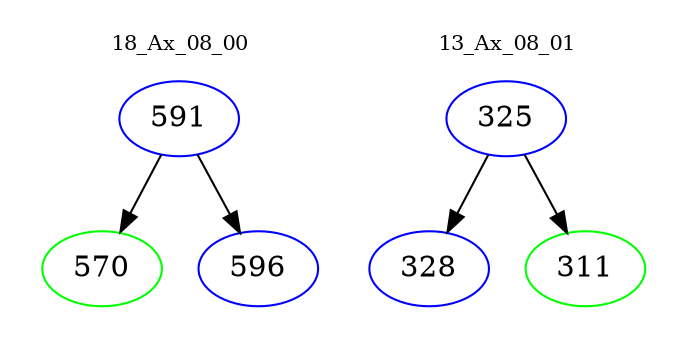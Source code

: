 digraph{
subgraph cluster_0 {
color = white
label = "18_Ax_08_00";
fontsize=10;
T0_591 [label="591", color="blue"]
T0_591 -> T0_570 [color="black"]
T0_570 [label="570", color="green"]
T0_591 -> T0_596 [color="black"]
T0_596 [label="596", color="blue"]
}
subgraph cluster_1 {
color = white
label = "13_Ax_08_01";
fontsize=10;
T1_325 [label="325", color="blue"]
T1_325 -> T1_328 [color="black"]
T1_328 [label="328", color="blue"]
T1_325 -> T1_311 [color="black"]
T1_311 [label="311", color="green"]
}
}
